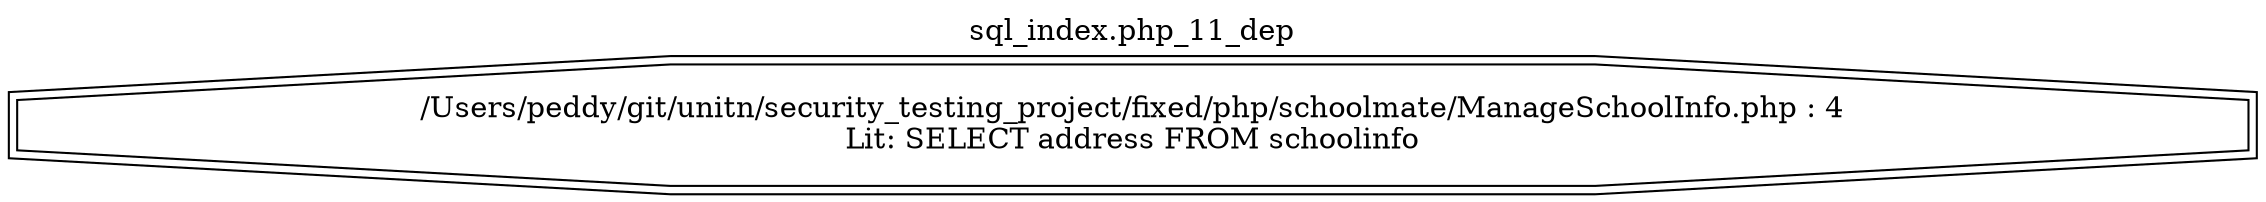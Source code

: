 digraph cfg {
  label="sql_index.php_11_dep";
  labelloc=t;
  n1 [shape=doubleoctagon, label="/Users/peddy/git/unitn/security_testing_project/fixed/php/schoolmate/ManageSchoolInfo.php : 4\nLit: SELECT address FROM schoolinfo\n"];
}

